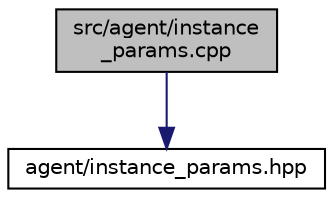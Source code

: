 digraph "src/agent/instance_params.cpp"
{
  edge [fontname="Helvetica",fontsize="10",labelfontname="Helvetica",labelfontsize="10"];
  node [fontname="Helvetica",fontsize="10",shape=record];
  Node0 [label="src/agent/instance\l_params.cpp",height=0.2,width=0.4,color="black", fillcolor="grey75", style="filled", fontcolor="black"];
  Node0 -> Node1 [color="midnightblue",fontsize="10",style="solid",fontname="Helvetica"];
  Node1 [label="agent/instance_params.hpp",height=0.2,width=0.4,color="black", fillcolor="white", style="filled",URL="$dd/db1/instance__params_8hpp.html",tooltip="This file includes definition for Thread border router agent instance parameters. ..."];
}
